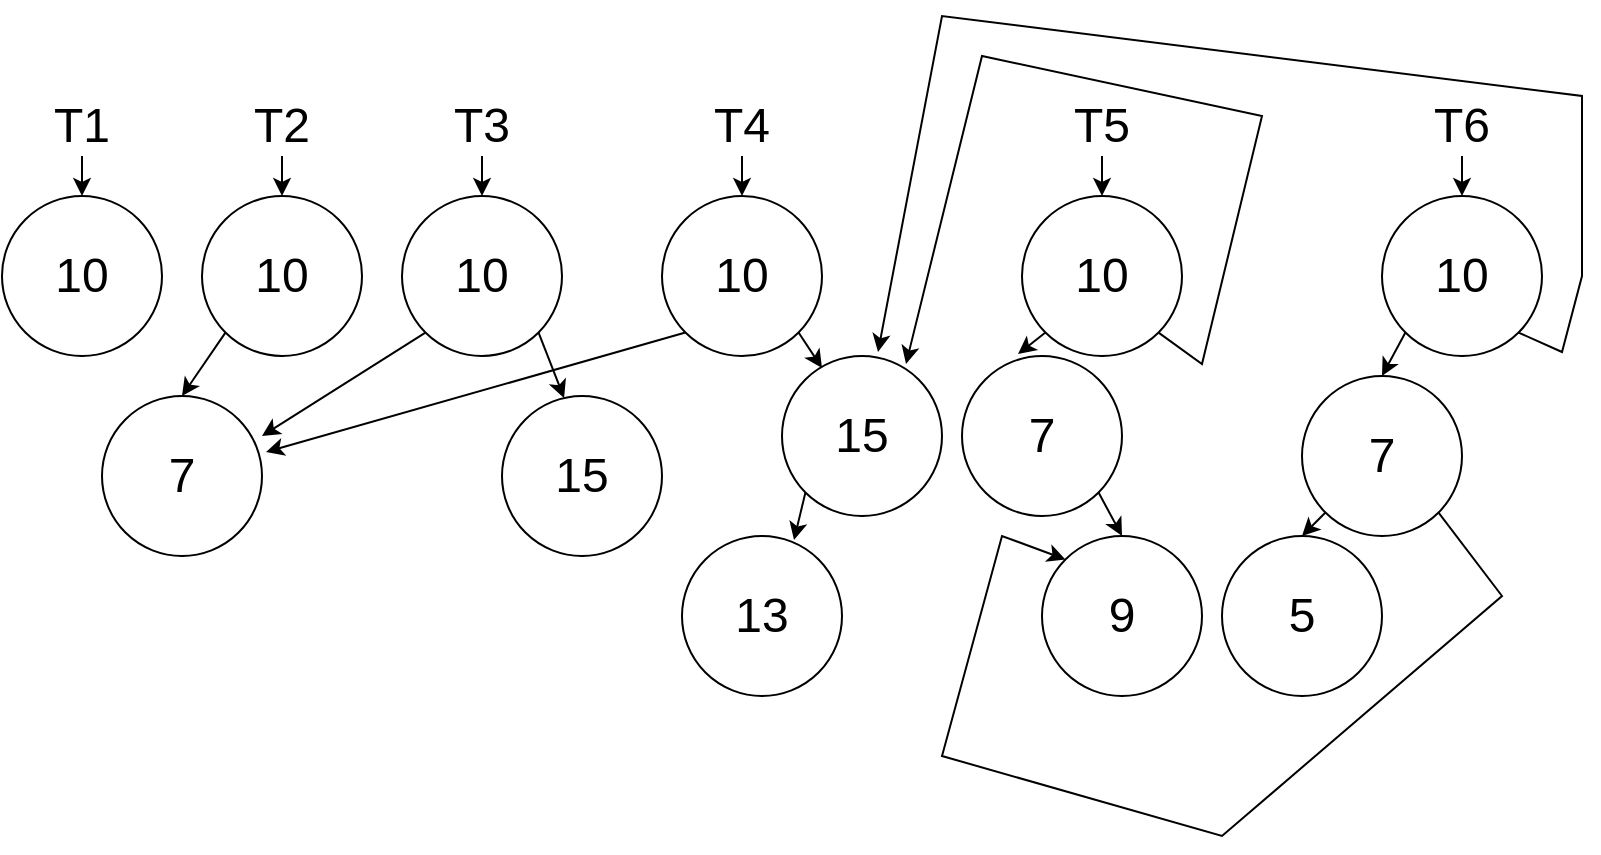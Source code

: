 <mxfile version="16.1.2" type="device"><diagram id="0nFocR5gpvqba7soDr_D" name="Page-1"><mxGraphModel dx="1422" dy="865" grid="1" gridSize="10" guides="1" tooltips="1" connect="1" arrows="1" fold="1" page="1" pageScale="1" pageWidth="850" pageHeight="1100" math="0" shadow="0"><root><mxCell id="0"/><mxCell id="1" parent="0"/><mxCell id="BHugxAxkhT6bDsKQ8gAe-1" value="&lt;font style=&quot;font-size: 24px&quot;&gt;10&lt;/font&gt;" style="ellipse;whiteSpace=wrap;html=1;aspect=fixed;" vertex="1" parent="1"><mxGeometry x="40" y="100" width="80" height="80" as="geometry"/></mxCell><mxCell id="BHugxAxkhT6bDsKQ8gAe-3" style="edgeStyle=orthogonalEdgeStyle;rounded=0;orthogonalLoop=1;jettySize=auto;html=1;exitX=0.5;exitY=1;exitDx=0;exitDy=0;entryX=0.5;entryY=0;entryDx=0;entryDy=0;fontSize=24;" edge="1" parent="1" source="BHugxAxkhT6bDsKQ8gAe-2" target="BHugxAxkhT6bDsKQ8gAe-1"><mxGeometry relative="1" as="geometry"/></mxCell><mxCell id="BHugxAxkhT6bDsKQ8gAe-2" value="T1" style="text;html=1;strokeColor=none;fillColor=none;align=center;verticalAlign=middle;whiteSpace=wrap;rounded=0;fontSize=24;" vertex="1" parent="1"><mxGeometry x="50" y="50" width="60" height="30" as="geometry"/></mxCell><mxCell id="BHugxAxkhT6bDsKQ8gAe-10" style="edgeStyle=none;rounded=0;orthogonalLoop=1;jettySize=auto;html=1;exitX=0;exitY=1;exitDx=0;exitDy=0;entryX=0.5;entryY=0;entryDx=0;entryDy=0;fontSize=24;" edge="1" parent="1" source="BHugxAxkhT6bDsKQ8gAe-4" target="BHugxAxkhT6bDsKQ8gAe-7"><mxGeometry relative="1" as="geometry"/></mxCell><mxCell id="BHugxAxkhT6bDsKQ8gAe-4" value="&lt;font style=&quot;font-size: 24px&quot;&gt;10&lt;/font&gt;" style="ellipse;whiteSpace=wrap;html=1;aspect=fixed;" vertex="1" parent="1"><mxGeometry x="140" y="100" width="80" height="80" as="geometry"/></mxCell><mxCell id="BHugxAxkhT6bDsKQ8gAe-5" style="edgeStyle=orthogonalEdgeStyle;rounded=0;orthogonalLoop=1;jettySize=auto;html=1;exitX=0.5;exitY=1;exitDx=0;exitDy=0;entryX=0.5;entryY=0;entryDx=0;entryDy=0;fontSize=24;" edge="1" parent="1" source="BHugxAxkhT6bDsKQ8gAe-6" target="BHugxAxkhT6bDsKQ8gAe-4"><mxGeometry relative="1" as="geometry"/></mxCell><mxCell id="BHugxAxkhT6bDsKQ8gAe-6" value="T2" style="text;html=1;strokeColor=none;fillColor=none;align=center;verticalAlign=middle;whiteSpace=wrap;rounded=0;fontSize=24;" vertex="1" parent="1"><mxGeometry x="150" y="50" width="60" height="30" as="geometry"/></mxCell><mxCell id="BHugxAxkhT6bDsKQ8gAe-7" value="&lt;font style=&quot;font-size: 24px&quot;&gt;7&lt;/font&gt;" style="ellipse;whiteSpace=wrap;html=1;aspect=fixed;" vertex="1" parent="1"><mxGeometry x="90" y="200" width="80" height="80" as="geometry"/></mxCell><mxCell id="BHugxAxkhT6bDsKQ8gAe-14" style="edgeStyle=none;rounded=0;orthogonalLoop=1;jettySize=auto;html=1;exitX=0;exitY=1;exitDx=0;exitDy=0;entryX=1;entryY=0.25;entryDx=0;entryDy=0;entryPerimeter=0;fontSize=24;" edge="1" parent="1" source="BHugxAxkhT6bDsKQ8gAe-11" target="BHugxAxkhT6bDsKQ8gAe-7"><mxGeometry relative="1" as="geometry"/></mxCell><mxCell id="BHugxAxkhT6bDsKQ8gAe-16" style="edgeStyle=none;rounded=0;orthogonalLoop=1;jettySize=auto;html=1;exitX=1;exitY=1;exitDx=0;exitDy=0;entryX=0.388;entryY=0.013;entryDx=0;entryDy=0;entryPerimeter=0;fontSize=24;" edge="1" parent="1" source="BHugxAxkhT6bDsKQ8gAe-11" target="BHugxAxkhT6bDsKQ8gAe-15"><mxGeometry relative="1" as="geometry"/></mxCell><mxCell id="BHugxAxkhT6bDsKQ8gAe-11" value="&lt;font style=&quot;font-size: 24px&quot;&gt;10&lt;/font&gt;" style="ellipse;whiteSpace=wrap;html=1;aspect=fixed;" vertex="1" parent="1"><mxGeometry x="240" y="100" width="80" height="80" as="geometry"/></mxCell><mxCell id="BHugxAxkhT6bDsKQ8gAe-13" value="" style="edgeStyle=none;rounded=0;orthogonalLoop=1;jettySize=auto;html=1;fontSize=24;" edge="1" parent="1" source="BHugxAxkhT6bDsKQ8gAe-12" target="BHugxAxkhT6bDsKQ8gAe-11"><mxGeometry relative="1" as="geometry"/></mxCell><mxCell id="BHugxAxkhT6bDsKQ8gAe-12" value="T3" style="text;html=1;strokeColor=none;fillColor=none;align=center;verticalAlign=middle;whiteSpace=wrap;rounded=0;fontSize=24;" vertex="1" parent="1"><mxGeometry x="250" y="50" width="60" height="30" as="geometry"/></mxCell><mxCell id="BHugxAxkhT6bDsKQ8gAe-15" value="&lt;font style=&quot;font-size: 24px&quot;&gt;15&lt;/font&gt;" style="ellipse;whiteSpace=wrap;html=1;aspect=fixed;" vertex="1" parent="1"><mxGeometry x="290" y="200" width="80" height="80" as="geometry"/></mxCell><mxCell id="BHugxAxkhT6bDsKQ8gAe-20" style="edgeStyle=none;rounded=0;orthogonalLoop=1;jettySize=auto;html=1;exitX=0;exitY=1;exitDx=0;exitDy=0;entryX=1.025;entryY=0.35;entryDx=0;entryDy=0;entryPerimeter=0;fontSize=24;" edge="1" parent="1" source="BHugxAxkhT6bDsKQ8gAe-17" target="BHugxAxkhT6bDsKQ8gAe-7"><mxGeometry relative="1" as="geometry"/></mxCell><mxCell id="BHugxAxkhT6bDsKQ8gAe-23" style="edgeStyle=none;rounded=0;orthogonalLoop=1;jettySize=auto;html=1;exitX=1;exitY=1;exitDx=0;exitDy=0;entryX=0.25;entryY=0.075;entryDx=0;entryDy=0;entryPerimeter=0;fontSize=24;" edge="1" parent="1" source="BHugxAxkhT6bDsKQ8gAe-17" target="BHugxAxkhT6bDsKQ8gAe-21"><mxGeometry relative="1" as="geometry"/></mxCell><mxCell id="BHugxAxkhT6bDsKQ8gAe-17" value="&lt;font style=&quot;font-size: 24px&quot;&gt;10&lt;/font&gt;" style="ellipse;whiteSpace=wrap;html=1;aspect=fixed;" vertex="1" parent="1"><mxGeometry x="370" y="100" width="80" height="80" as="geometry"/></mxCell><mxCell id="BHugxAxkhT6bDsKQ8gAe-18" value="" style="edgeStyle=none;rounded=0;orthogonalLoop=1;jettySize=auto;html=1;fontSize=24;" edge="1" parent="1" source="BHugxAxkhT6bDsKQ8gAe-19" target="BHugxAxkhT6bDsKQ8gAe-17"><mxGeometry relative="1" as="geometry"/></mxCell><mxCell id="BHugxAxkhT6bDsKQ8gAe-19" value="T4" style="text;html=1;strokeColor=none;fillColor=none;align=center;verticalAlign=middle;whiteSpace=wrap;rounded=0;fontSize=24;" vertex="1" parent="1"><mxGeometry x="380" y="50" width="60" height="30" as="geometry"/></mxCell><mxCell id="BHugxAxkhT6bDsKQ8gAe-24" style="edgeStyle=none;rounded=0;orthogonalLoop=1;jettySize=auto;html=1;exitX=0;exitY=1;exitDx=0;exitDy=0;entryX=0.7;entryY=0.025;entryDx=0;entryDy=0;entryPerimeter=0;fontSize=24;" edge="1" parent="1" source="BHugxAxkhT6bDsKQ8gAe-21" target="BHugxAxkhT6bDsKQ8gAe-22"><mxGeometry relative="1" as="geometry"/></mxCell><mxCell id="BHugxAxkhT6bDsKQ8gAe-21" value="&lt;font style=&quot;font-size: 24px&quot;&gt;15&lt;/font&gt;" style="ellipse;whiteSpace=wrap;html=1;aspect=fixed;" vertex="1" parent="1"><mxGeometry x="430" y="180" width="80" height="80" as="geometry"/></mxCell><mxCell id="BHugxAxkhT6bDsKQ8gAe-22" value="&lt;font style=&quot;font-size: 24px&quot;&gt;13&lt;/font&gt;" style="ellipse;whiteSpace=wrap;html=1;aspect=fixed;" vertex="1" parent="1"><mxGeometry x="380" y="270" width="80" height="80" as="geometry"/></mxCell><mxCell id="BHugxAxkhT6bDsKQ8gAe-25" style="edgeStyle=none;rounded=0;orthogonalLoop=1;jettySize=auto;html=1;exitX=1;exitY=1;exitDx=0;exitDy=0;entryX=0.775;entryY=0.05;entryDx=0;entryDy=0;entryPerimeter=0;fontSize=24;" edge="1" parent="1" source="BHugxAxkhT6bDsKQ8gAe-26" target="BHugxAxkhT6bDsKQ8gAe-21"><mxGeometry relative="1" as="geometry"><mxPoint x="630" y="186" as="targetPoint"/><Array as="points"><mxPoint x="640" y="184"/><mxPoint x="670" y="60"/><mxPoint x="530" y="30"/></Array></mxGeometry></mxCell><mxCell id="BHugxAxkhT6bDsKQ8gAe-30" style="edgeStyle=none;rounded=0;orthogonalLoop=1;jettySize=auto;html=1;exitX=0;exitY=1;exitDx=0;exitDy=0;entryX=0.35;entryY=-0.012;entryDx=0;entryDy=0;entryPerimeter=0;fontSize=24;" edge="1" parent="1" source="BHugxAxkhT6bDsKQ8gAe-26" target="BHugxAxkhT6bDsKQ8gAe-29"><mxGeometry relative="1" as="geometry"/></mxCell><mxCell id="BHugxAxkhT6bDsKQ8gAe-26" value="&lt;font style=&quot;font-size: 24px&quot;&gt;10&lt;/font&gt;" style="ellipse;whiteSpace=wrap;html=1;aspect=fixed;" vertex="1" parent="1"><mxGeometry x="550" y="100" width="80" height="80" as="geometry"/></mxCell><mxCell id="BHugxAxkhT6bDsKQ8gAe-27" value="" style="edgeStyle=none;rounded=0;orthogonalLoop=1;jettySize=auto;html=1;fontSize=24;" edge="1" parent="1" source="BHugxAxkhT6bDsKQ8gAe-28" target="BHugxAxkhT6bDsKQ8gAe-26"><mxGeometry relative="1" as="geometry"/></mxCell><mxCell id="BHugxAxkhT6bDsKQ8gAe-28" value="T5" style="text;html=1;strokeColor=none;fillColor=none;align=center;verticalAlign=middle;whiteSpace=wrap;rounded=0;fontSize=24;" vertex="1" parent="1"><mxGeometry x="560" y="50" width="60" height="30" as="geometry"/></mxCell><mxCell id="BHugxAxkhT6bDsKQ8gAe-32" style="edgeStyle=none;rounded=0;orthogonalLoop=1;jettySize=auto;html=1;exitX=1;exitY=1;exitDx=0;exitDy=0;entryX=0.5;entryY=0;entryDx=0;entryDy=0;fontSize=24;" edge="1" parent="1" source="BHugxAxkhT6bDsKQ8gAe-29" target="BHugxAxkhT6bDsKQ8gAe-31"><mxGeometry relative="1" as="geometry"/></mxCell><mxCell id="BHugxAxkhT6bDsKQ8gAe-29" value="&lt;font style=&quot;font-size: 24px&quot;&gt;7&lt;/font&gt;" style="ellipse;whiteSpace=wrap;html=1;aspect=fixed;" vertex="1" parent="1"><mxGeometry x="520" y="180" width="80" height="80" as="geometry"/></mxCell><mxCell id="BHugxAxkhT6bDsKQ8gAe-31" value="&lt;font style=&quot;font-size: 24px&quot;&gt;9&lt;/font&gt;" style="ellipse;whiteSpace=wrap;html=1;aspect=fixed;" vertex="1" parent="1"><mxGeometry x="560" y="270" width="80" height="80" as="geometry"/></mxCell><mxCell id="BHugxAxkhT6bDsKQ8gAe-36" style="edgeStyle=none;rounded=0;orthogonalLoop=1;jettySize=auto;html=1;exitX=1;exitY=1;exitDx=0;exitDy=0;entryX=0.6;entryY=-0.025;entryDx=0;entryDy=0;entryPerimeter=0;fontSize=24;" edge="1" parent="1" source="BHugxAxkhT6bDsKQ8gAe-33" target="BHugxAxkhT6bDsKQ8gAe-21"><mxGeometry relative="1" as="geometry"><Array as="points"><mxPoint x="820" y="178"/><mxPoint x="830" y="140"/><mxPoint x="830" y="50"/><mxPoint x="510" y="10"/></Array></mxGeometry></mxCell><mxCell id="BHugxAxkhT6bDsKQ8gAe-38" style="edgeStyle=none;rounded=0;orthogonalLoop=1;jettySize=auto;html=1;exitX=0;exitY=1;exitDx=0;exitDy=0;entryX=0.5;entryY=0;entryDx=0;entryDy=0;fontSize=24;" edge="1" parent="1" source="BHugxAxkhT6bDsKQ8gAe-33" target="BHugxAxkhT6bDsKQ8gAe-37"><mxGeometry relative="1" as="geometry"/></mxCell><mxCell id="BHugxAxkhT6bDsKQ8gAe-33" value="&lt;font style=&quot;font-size: 24px&quot;&gt;10&lt;/font&gt;" style="ellipse;whiteSpace=wrap;html=1;aspect=fixed;" vertex="1" parent="1"><mxGeometry x="730" y="100" width="80" height="80" as="geometry"/></mxCell><mxCell id="BHugxAxkhT6bDsKQ8gAe-34" value="" style="edgeStyle=none;rounded=0;orthogonalLoop=1;jettySize=auto;html=1;fontSize=24;" edge="1" parent="1" source="BHugxAxkhT6bDsKQ8gAe-35" target="BHugxAxkhT6bDsKQ8gAe-33"><mxGeometry relative="1" as="geometry"/></mxCell><mxCell id="BHugxAxkhT6bDsKQ8gAe-35" value="T6" style="text;html=1;strokeColor=none;fillColor=none;align=center;verticalAlign=middle;whiteSpace=wrap;rounded=0;fontSize=24;" vertex="1" parent="1"><mxGeometry x="740" y="50" width="60" height="30" as="geometry"/></mxCell><mxCell id="BHugxAxkhT6bDsKQ8gAe-39" style="edgeStyle=none;rounded=0;orthogonalLoop=1;jettySize=auto;html=1;exitX=1;exitY=1;exitDx=0;exitDy=0;fontSize=24;entryX=0;entryY=0;entryDx=0;entryDy=0;" edge="1" parent="1" source="BHugxAxkhT6bDsKQ8gAe-37" target="BHugxAxkhT6bDsKQ8gAe-31"><mxGeometry relative="1" as="geometry"><mxPoint x="800" y="290" as="targetPoint"/><Array as="points"><mxPoint x="790" y="300"/><mxPoint x="650" y="420"/><mxPoint x="510" y="380"/><mxPoint x="540" y="270"/></Array></mxGeometry></mxCell><mxCell id="BHugxAxkhT6bDsKQ8gAe-41" style="edgeStyle=none;rounded=0;orthogonalLoop=1;jettySize=auto;html=1;exitX=0;exitY=1;exitDx=0;exitDy=0;entryX=0.5;entryY=0;entryDx=0;entryDy=0;fontSize=24;" edge="1" parent="1" source="BHugxAxkhT6bDsKQ8gAe-37" target="BHugxAxkhT6bDsKQ8gAe-40"><mxGeometry relative="1" as="geometry"/></mxCell><mxCell id="BHugxAxkhT6bDsKQ8gAe-37" value="&lt;font style=&quot;font-size: 24px&quot;&gt;7&lt;/font&gt;" style="ellipse;whiteSpace=wrap;html=1;aspect=fixed;" vertex="1" parent="1"><mxGeometry x="690" y="190" width="80" height="80" as="geometry"/></mxCell><mxCell id="BHugxAxkhT6bDsKQ8gAe-40" value="&lt;font style=&quot;font-size: 24px&quot;&gt;5&lt;/font&gt;" style="ellipse;whiteSpace=wrap;html=1;aspect=fixed;" vertex="1" parent="1"><mxGeometry x="650" y="270" width="80" height="80" as="geometry"/></mxCell></root></mxGraphModel></diagram></mxfile>